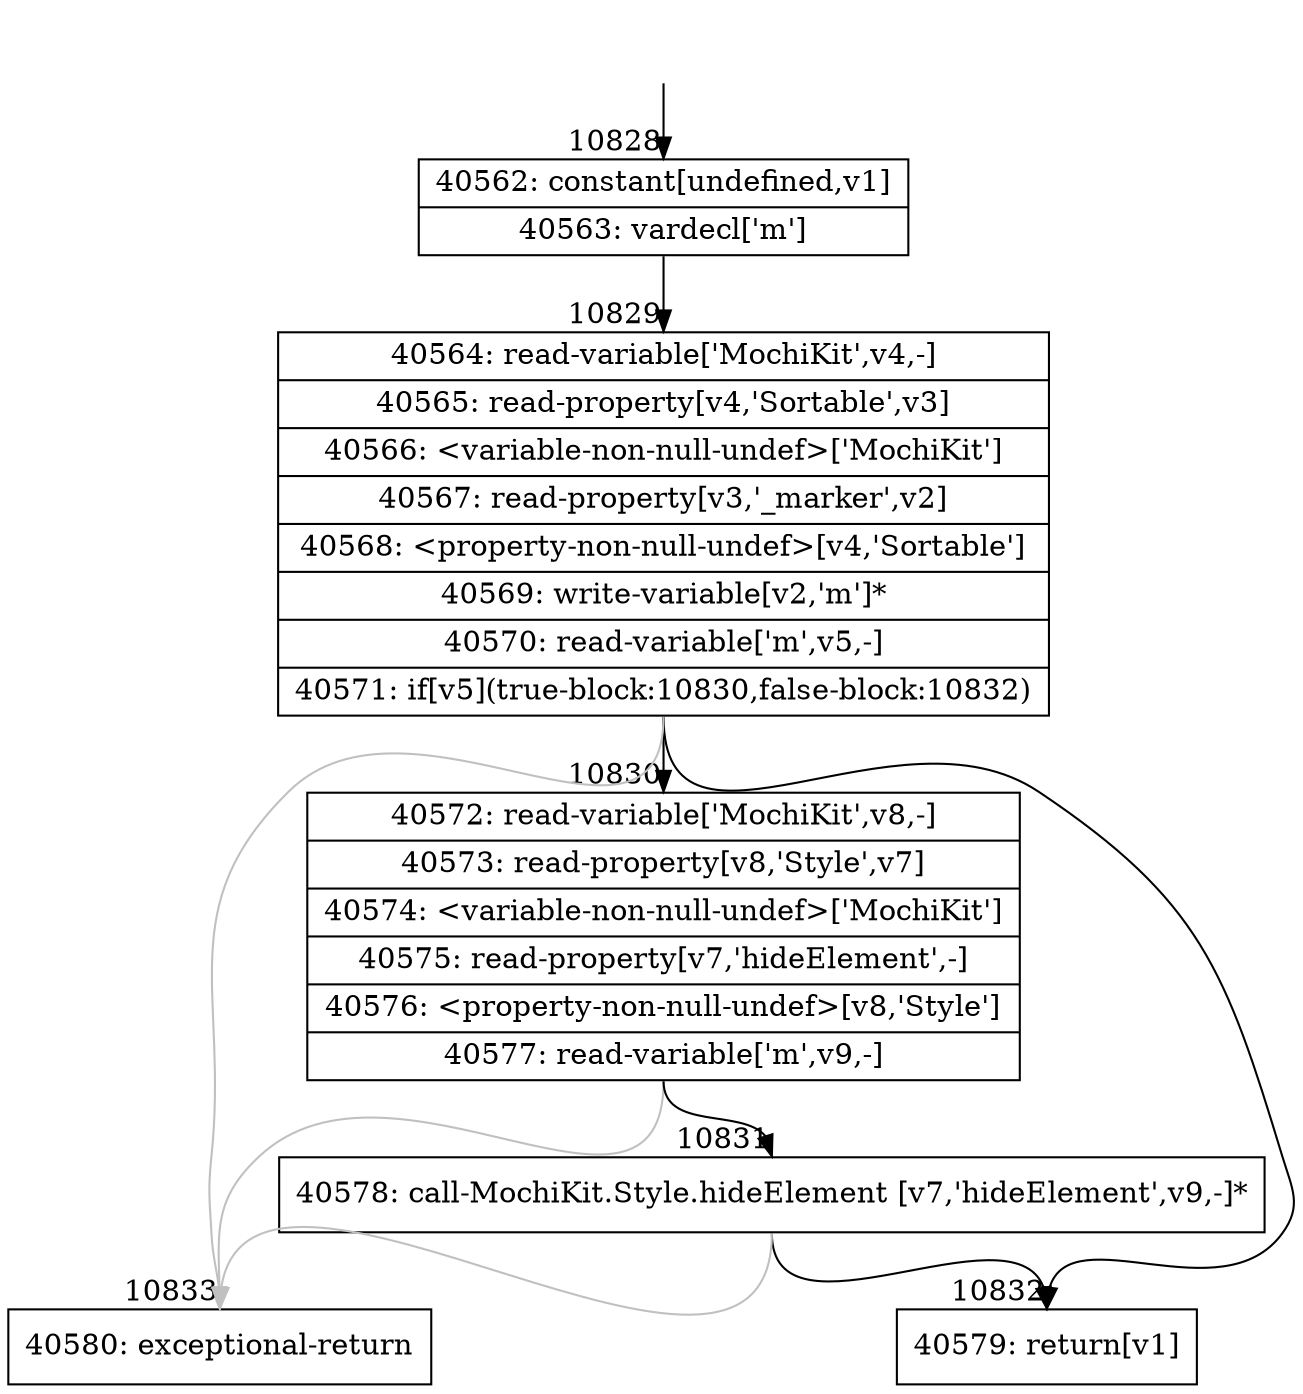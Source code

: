 digraph {
rankdir="TD"
BB_entry766[shape=none,label=""];
BB_entry766 -> BB10828 [tailport=s, headport=n, headlabel="    10828"]
BB10828 [shape=record label="{40562: constant[undefined,v1]|40563: vardecl['m']}" ] 
BB10828 -> BB10829 [tailport=s, headport=n, headlabel="      10829"]
BB10829 [shape=record label="{40564: read-variable['MochiKit',v4,-]|40565: read-property[v4,'Sortable',v3]|40566: \<variable-non-null-undef\>['MochiKit']|40567: read-property[v3,'_marker',v2]|40568: \<property-non-null-undef\>[v4,'Sortable']|40569: write-variable[v2,'m']*|40570: read-variable['m',v5,-]|40571: if[v5](true-block:10830,false-block:10832)}" ] 
BB10829 -> BB10830 [tailport=s, headport=n, headlabel="      10830"]
BB10829 -> BB10832 [tailport=s, headport=n, headlabel="      10832"]
BB10829 -> BB10833 [tailport=s, headport=n, color=gray, headlabel="      10833"]
BB10830 [shape=record label="{40572: read-variable['MochiKit',v8,-]|40573: read-property[v8,'Style',v7]|40574: \<variable-non-null-undef\>['MochiKit']|40575: read-property[v7,'hideElement',-]|40576: \<property-non-null-undef\>[v8,'Style']|40577: read-variable['m',v9,-]}" ] 
BB10830 -> BB10831 [tailport=s, headport=n, headlabel="      10831"]
BB10830 -> BB10833 [tailport=s, headport=n, color=gray]
BB10831 [shape=record label="{40578: call-MochiKit.Style.hideElement [v7,'hideElement',v9,-]*}" ] 
BB10831 -> BB10832 [tailport=s, headport=n]
BB10831 -> BB10833 [tailport=s, headport=n, color=gray]
BB10832 [shape=record label="{40579: return[v1]}" ] 
BB10833 [shape=record label="{40580: exceptional-return}" ] 
//#$~ 7588
}
